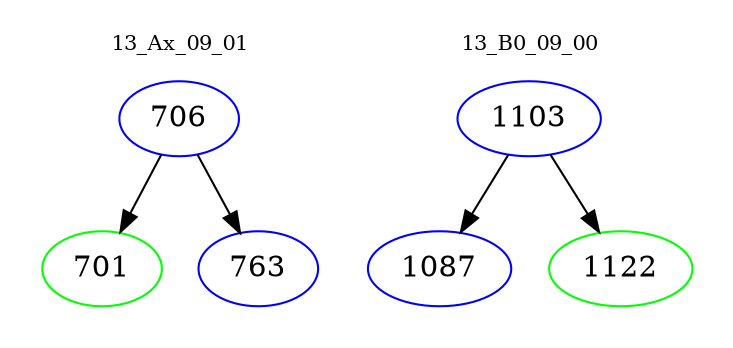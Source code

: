 digraph{
subgraph cluster_0 {
color = white
label = "13_Ax_09_01";
fontsize=10;
T0_706 [label="706", color="blue"]
T0_706 -> T0_701 [color="black"]
T0_701 [label="701", color="green"]
T0_706 -> T0_763 [color="black"]
T0_763 [label="763", color="blue"]
}
subgraph cluster_1 {
color = white
label = "13_B0_09_00";
fontsize=10;
T1_1103 [label="1103", color="blue"]
T1_1103 -> T1_1087 [color="black"]
T1_1087 [label="1087", color="blue"]
T1_1103 -> T1_1122 [color="black"]
T1_1122 [label="1122", color="green"]
}
}
